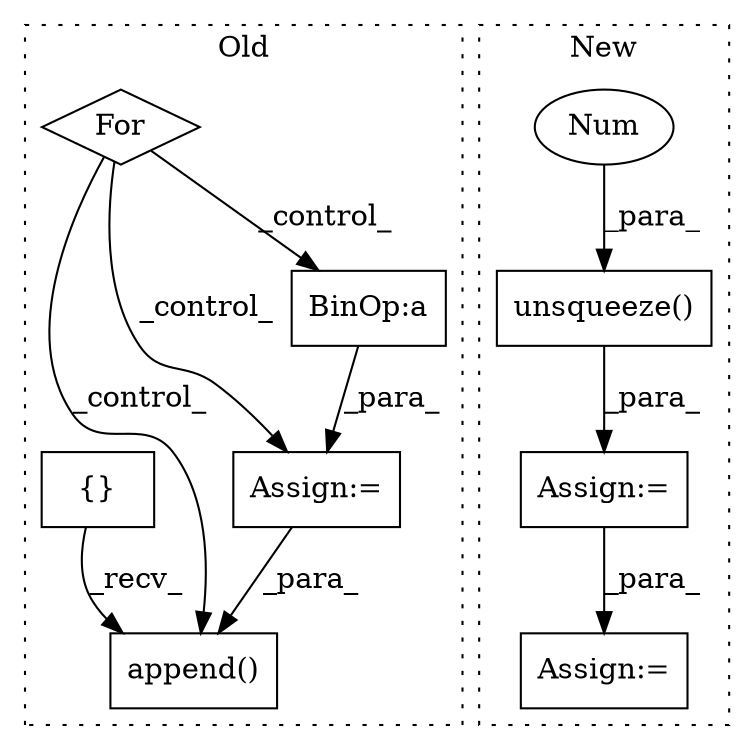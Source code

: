 digraph G {
subgraph cluster0 {
1 [label="append()" a="75" s="42263,42308" l="19,1" shape="box"];
5 [label="For" a="107" s="41835,41865" l="4,15" shape="diamond"];
6 [label="{}" a="59" s="41823,41823" l="2,1" shape="box"];
8 [label="Assign:=" a="68" s="42171" l="3" shape="box"];
9 [label="BinOp:a" a="82" s="42185" l="3" shape="box"];
label = "Old";
style="dotted";
}
subgraph cluster1 {
2 [label="unsqueeze()" a="75" s="41783,41799" l="15,1" shape="box"];
3 [label="Num" a="76" s="41798" l="1" shape="ellipse"];
4 [label="Assign:=" a="68" s="41780" l="3" shape="box"];
7 [label="Assign:=" a="68" s="41890" l="3" shape="box"];
label = "New";
style="dotted";
}
2 -> 4 [label="_para_"];
3 -> 2 [label="_para_"];
4 -> 7 [label="_para_"];
5 -> 9 [label="_control_"];
5 -> 8 [label="_control_"];
5 -> 1 [label="_control_"];
6 -> 1 [label="_recv_"];
8 -> 1 [label="_para_"];
9 -> 8 [label="_para_"];
}